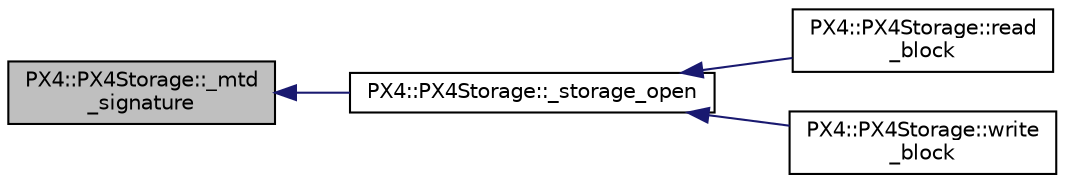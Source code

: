 digraph "PX4::PX4Storage::_mtd_signature"
{
 // INTERACTIVE_SVG=YES
  edge [fontname="Helvetica",fontsize="10",labelfontname="Helvetica",labelfontsize="10"];
  node [fontname="Helvetica",fontsize="10",shape=record];
  rankdir="LR";
  Node1 [label="PX4::PX4Storage::_mtd\l_signature",height=0.2,width=0.4,color="black", fillcolor="grey75", style="filled" fontcolor="black"];
  Node1 -> Node2 [dir="back",color="midnightblue",fontsize="10",style="solid",fontname="Helvetica"];
  Node2 [label="PX4::PX4Storage::_storage_open",height=0.2,width=0.4,color="black", fillcolor="white", style="filled",URL="$classPX4_1_1PX4Storage.html#a02878fb502221c2389d3758bbab18170"];
  Node2 -> Node3 [dir="back",color="midnightblue",fontsize="10",style="solid",fontname="Helvetica"];
  Node3 [label="PX4::PX4Storage::read\l_block",height=0.2,width=0.4,color="black", fillcolor="white", style="filled",URL="$classPX4_1_1PX4Storage.html#a905f7ce49985c0670a8f05e196e18c1f"];
  Node2 -> Node4 [dir="back",color="midnightblue",fontsize="10",style="solid",fontname="Helvetica"];
  Node4 [label="PX4::PX4Storage::write\l_block",height=0.2,width=0.4,color="black", fillcolor="white", style="filled",URL="$classPX4_1_1PX4Storage.html#aae27b43fbe4428f430fad9f8d035a67f"];
}
